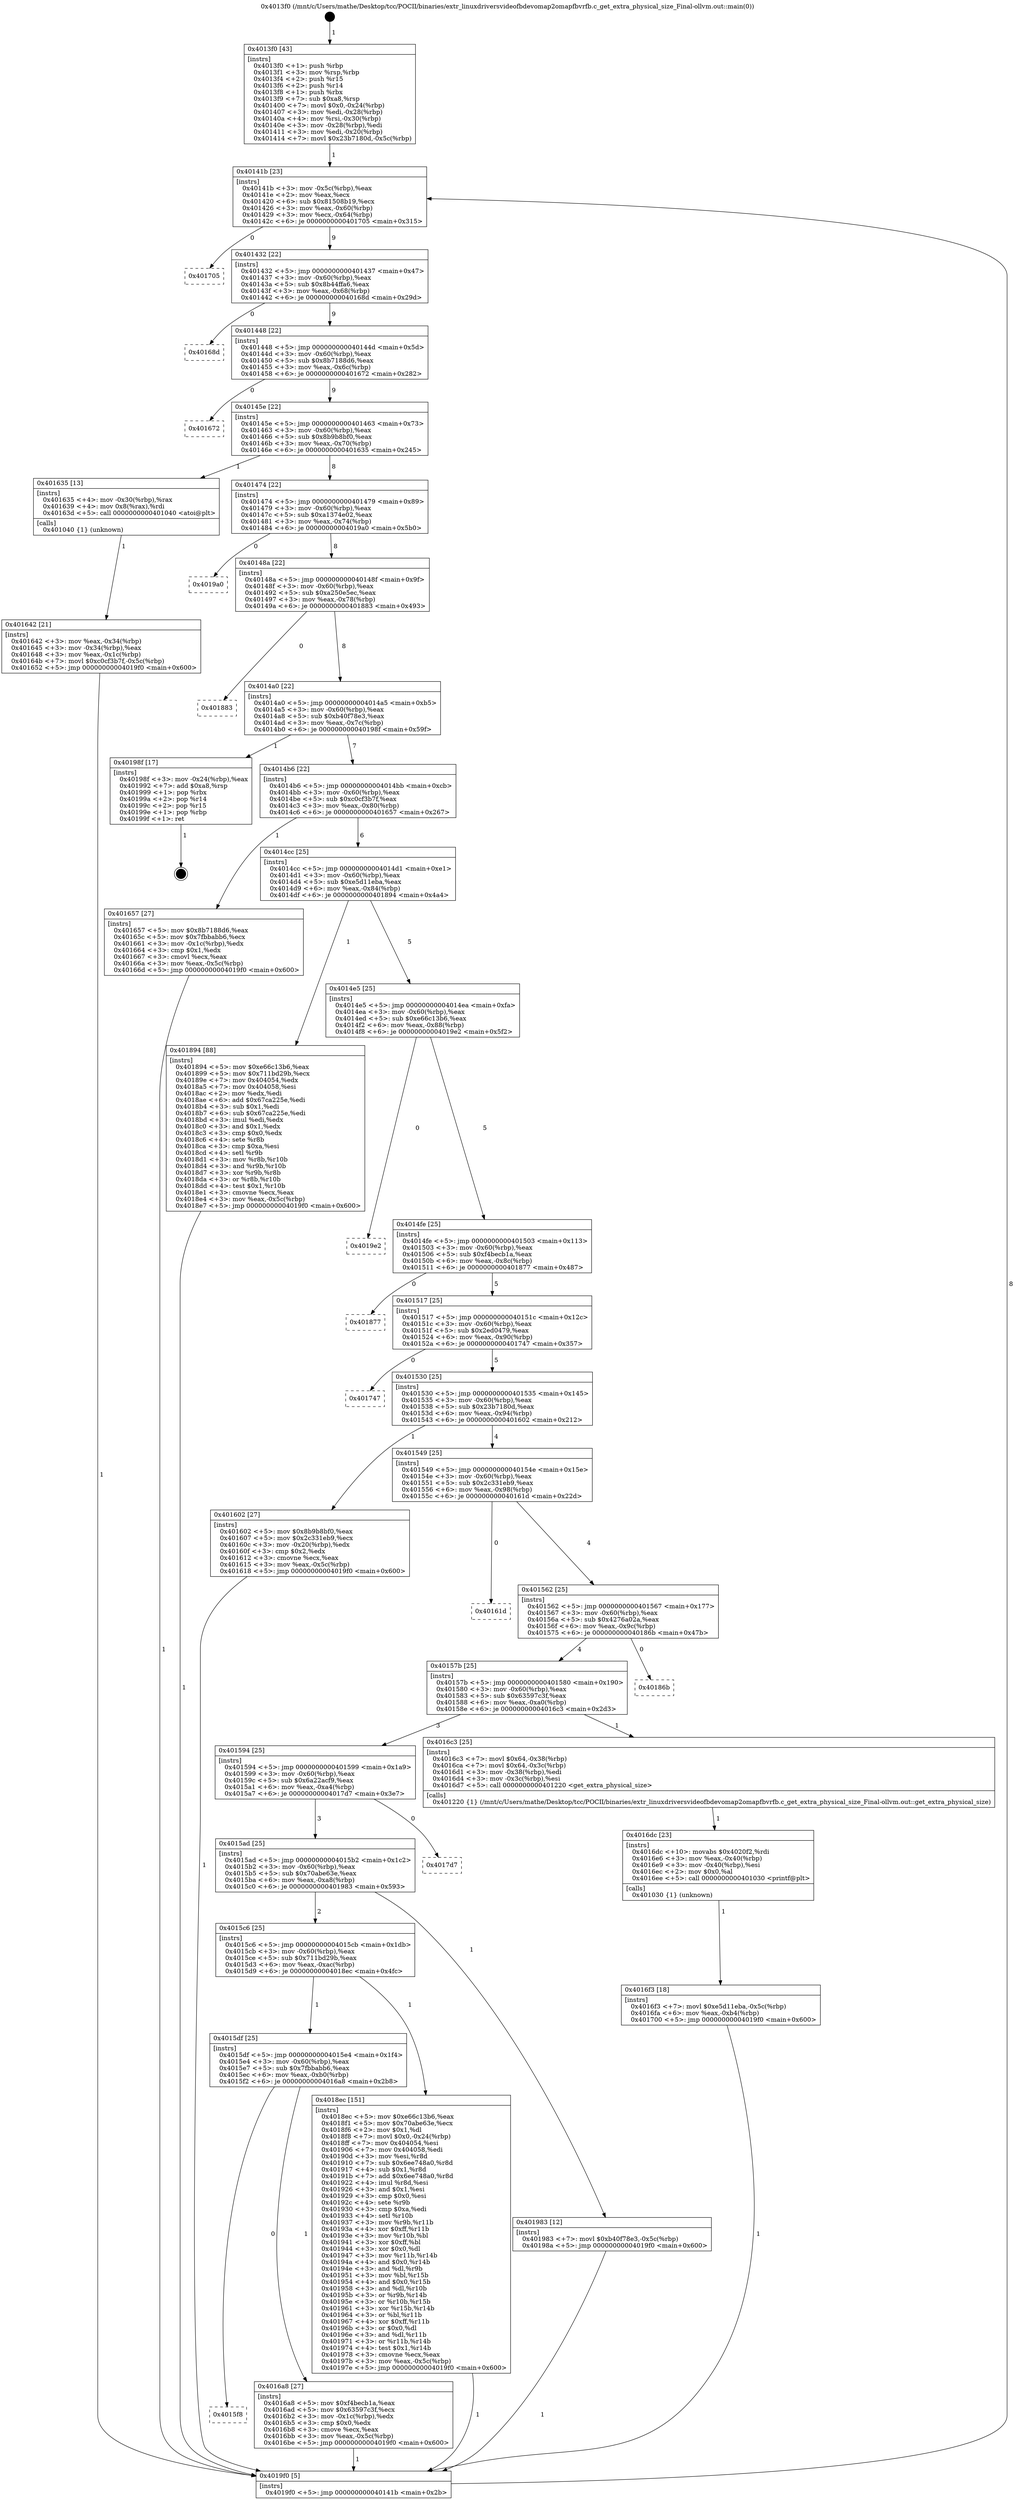 digraph "0x4013f0" {
  label = "0x4013f0 (/mnt/c/Users/mathe/Desktop/tcc/POCII/binaries/extr_linuxdriversvideofbdevomap2omapfbvrfb.c_get_extra_physical_size_Final-ollvm.out::main(0))"
  labelloc = "t"
  node[shape=record]

  Entry [label="",width=0.3,height=0.3,shape=circle,fillcolor=black,style=filled]
  "0x40141b" [label="{
     0x40141b [23]\l
     | [instrs]\l
     &nbsp;&nbsp;0x40141b \<+3\>: mov -0x5c(%rbp),%eax\l
     &nbsp;&nbsp;0x40141e \<+2\>: mov %eax,%ecx\l
     &nbsp;&nbsp;0x401420 \<+6\>: sub $0x81508b19,%ecx\l
     &nbsp;&nbsp;0x401426 \<+3\>: mov %eax,-0x60(%rbp)\l
     &nbsp;&nbsp;0x401429 \<+3\>: mov %ecx,-0x64(%rbp)\l
     &nbsp;&nbsp;0x40142c \<+6\>: je 0000000000401705 \<main+0x315\>\l
  }"]
  "0x401705" [label="{
     0x401705\l
  }", style=dashed]
  "0x401432" [label="{
     0x401432 [22]\l
     | [instrs]\l
     &nbsp;&nbsp;0x401432 \<+5\>: jmp 0000000000401437 \<main+0x47\>\l
     &nbsp;&nbsp;0x401437 \<+3\>: mov -0x60(%rbp),%eax\l
     &nbsp;&nbsp;0x40143a \<+5\>: sub $0x8b44ffa6,%eax\l
     &nbsp;&nbsp;0x40143f \<+3\>: mov %eax,-0x68(%rbp)\l
     &nbsp;&nbsp;0x401442 \<+6\>: je 000000000040168d \<main+0x29d\>\l
  }"]
  Exit [label="",width=0.3,height=0.3,shape=circle,fillcolor=black,style=filled,peripheries=2]
  "0x40168d" [label="{
     0x40168d\l
  }", style=dashed]
  "0x401448" [label="{
     0x401448 [22]\l
     | [instrs]\l
     &nbsp;&nbsp;0x401448 \<+5\>: jmp 000000000040144d \<main+0x5d\>\l
     &nbsp;&nbsp;0x40144d \<+3\>: mov -0x60(%rbp),%eax\l
     &nbsp;&nbsp;0x401450 \<+5\>: sub $0x8b7188d6,%eax\l
     &nbsp;&nbsp;0x401455 \<+3\>: mov %eax,-0x6c(%rbp)\l
     &nbsp;&nbsp;0x401458 \<+6\>: je 0000000000401672 \<main+0x282\>\l
  }"]
  "0x4016f3" [label="{
     0x4016f3 [18]\l
     | [instrs]\l
     &nbsp;&nbsp;0x4016f3 \<+7\>: movl $0xe5d11eba,-0x5c(%rbp)\l
     &nbsp;&nbsp;0x4016fa \<+6\>: mov %eax,-0xb4(%rbp)\l
     &nbsp;&nbsp;0x401700 \<+5\>: jmp 00000000004019f0 \<main+0x600\>\l
  }"]
  "0x401672" [label="{
     0x401672\l
  }", style=dashed]
  "0x40145e" [label="{
     0x40145e [22]\l
     | [instrs]\l
     &nbsp;&nbsp;0x40145e \<+5\>: jmp 0000000000401463 \<main+0x73\>\l
     &nbsp;&nbsp;0x401463 \<+3\>: mov -0x60(%rbp),%eax\l
     &nbsp;&nbsp;0x401466 \<+5\>: sub $0x8b9b8bf0,%eax\l
     &nbsp;&nbsp;0x40146b \<+3\>: mov %eax,-0x70(%rbp)\l
     &nbsp;&nbsp;0x40146e \<+6\>: je 0000000000401635 \<main+0x245\>\l
  }"]
  "0x4016dc" [label="{
     0x4016dc [23]\l
     | [instrs]\l
     &nbsp;&nbsp;0x4016dc \<+10\>: movabs $0x4020f2,%rdi\l
     &nbsp;&nbsp;0x4016e6 \<+3\>: mov %eax,-0x40(%rbp)\l
     &nbsp;&nbsp;0x4016e9 \<+3\>: mov -0x40(%rbp),%esi\l
     &nbsp;&nbsp;0x4016ec \<+2\>: mov $0x0,%al\l
     &nbsp;&nbsp;0x4016ee \<+5\>: call 0000000000401030 \<printf@plt\>\l
     | [calls]\l
     &nbsp;&nbsp;0x401030 \{1\} (unknown)\l
  }"]
  "0x401635" [label="{
     0x401635 [13]\l
     | [instrs]\l
     &nbsp;&nbsp;0x401635 \<+4\>: mov -0x30(%rbp),%rax\l
     &nbsp;&nbsp;0x401639 \<+4\>: mov 0x8(%rax),%rdi\l
     &nbsp;&nbsp;0x40163d \<+5\>: call 0000000000401040 \<atoi@plt\>\l
     | [calls]\l
     &nbsp;&nbsp;0x401040 \{1\} (unknown)\l
  }"]
  "0x401474" [label="{
     0x401474 [22]\l
     | [instrs]\l
     &nbsp;&nbsp;0x401474 \<+5\>: jmp 0000000000401479 \<main+0x89\>\l
     &nbsp;&nbsp;0x401479 \<+3\>: mov -0x60(%rbp),%eax\l
     &nbsp;&nbsp;0x40147c \<+5\>: sub $0xa1374e02,%eax\l
     &nbsp;&nbsp;0x401481 \<+3\>: mov %eax,-0x74(%rbp)\l
     &nbsp;&nbsp;0x401484 \<+6\>: je 00000000004019a0 \<main+0x5b0\>\l
  }"]
  "0x4015f8" [label="{
     0x4015f8\l
  }", style=dashed]
  "0x4019a0" [label="{
     0x4019a0\l
  }", style=dashed]
  "0x40148a" [label="{
     0x40148a [22]\l
     | [instrs]\l
     &nbsp;&nbsp;0x40148a \<+5\>: jmp 000000000040148f \<main+0x9f\>\l
     &nbsp;&nbsp;0x40148f \<+3\>: mov -0x60(%rbp),%eax\l
     &nbsp;&nbsp;0x401492 \<+5\>: sub $0xa250e5ec,%eax\l
     &nbsp;&nbsp;0x401497 \<+3\>: mov %eax,-0x78(%rbp)\l
     &nbsp;&nbsp;0x40149a \<+6\>: je 0000000000401883 \<main+0x493\>\l
  }"]
  "0x4016a8" [label="{
     0x4016a8 [27]\l
     | [instrs]\l
     &nbsp;&nbsp;0x4016a8 \<+5\>: mov $0xf4becb1a,%eax\l
     &nbsp;&nbsp;0x4016ad \<+5\>: mov $0x63597c3f,%ecx\l
     &nbsp;&nbsp;0x4016b2 \<+3\>: mov -0x1c(%rbp),%edx\l
     &nbsp;&nbsp;0x4016b5 \<+3\>: cmp $0x0,%edx\l
     &nbsp;&nbsp;0x4016b8 \<+3\>: cmove %ecx,%eax\l
     &nbsp;&nbsp;0x4016bb \<+3\>: mov %eax,-0x5c(%rbp)\l
     &nbsp;&nbsp;0x4016be \<+5\>: jmp 00000000004019f0 \<main+0x600\>\l
  }"]
  "0x401883" [label="{
     0x401883\l
  }", style=dashed]
  "0x4014a0" [label="{
     0x4014a0 [22]\l
     | [instrs]\l
     &nbsp;&nbsp;0x4014a0 \<+5\>: jmp 00000000004014a5 \<main+0xb5\>\l
     &nbsp;&nbsp;0x4014a5 \<+3\>: mov -0x60(%rbp),%eax\l
     &nbsp;&nbsp;0x4014a8 \<+5\>: sub $0xb40f78e3,%eax\l
     &nbsp;&nbsp;0x4014ad \<+3\>: mov %eax,-0x7c(%rbp)\l
     &nbsp;&nbsp;0x4014b0 \<+6\>: je 000000000040198f \<main+0x59f\>\l
  }"]
  "0x4015df" [label="{
     0x4015df [25]\l
     | [instrs]\l
     &nbsp;&nbsp;0x4015df \<+5\>: jmp 00000000004015e4 \<main+0x1f4\>\l
     &nbsp;&nbsp;0x4015e4 \<+3\>: mov -0x60(%rbp),%eax\l
     &nbsp;&nbsp;0x4015e7 \<+5\>: sub $0x7fbbabb6,%eax\l
     &nbsp;&nbsp;0x4015ec \<+6\>: mov %eax,-0xb0(%rbp)\l
     &nbsp;&nbsp;0x4015f2 \<+6\>: je 00000000004016a8 \<main+0x2b8\>\l
  }"]
  "0x40198f" [label="{
     0x40198f [17]\l
     | [instrs]\l
     &nbsp;&nbsp;0x40198f \<+3\>: mov -0x24(%rbp),%eax\l
     &nbsp;&nbsp;0x401992 \<+7\>: add $0xa8,%rsp\l
     &nbsp;&nbsp;0x401999 \<+1\>: pop %rbx\l
     &nbsp;&nbsp;0x40199a \<+2\>: pop %r14\l
     &nbsp;&nbsp;0x40199c \<+2\>: pop %r15\l
     &nbsp;&nbsp;0x40199e \<+1\>: pop %rbp\l
     &nbsp;&nbsp;0x40199f \<+1\>: ret\l
  }"]
  "0x4014b6" [label="{
     0x4014b6 [22]\l
     | [instrs]\l
     &nbsp;&nbsp;0x4014b6 \<+5\>: jmp 00000000004014bb \<main+0xcb\>\l
     &nbsp;&nbsp;0x4014bb \<+3\>: mov -0x60(%rbp),%eax\l
     &nbsp;&nbsp;0x4014be \<+5\>: sub $0xc0cf3b7f,%eax\l
     &nbsp;&nbsp;0x4014c3 \<+3\>: mov %eax,-0x80(%rbp)\l
     &nbsp;&nbsp;0x4014c6 \<+6\>: je 0000000000401657 \<main+0x267\>\l
  }"]
  "0x4018ec" [label="{
     0x4018ec [151]\l
     | [instrs]\l
     &nbsp;&nbsp;0x4018ec \<+5\>: mov $0xe66c13b6,%eax\l
     &nbsp;&nbsp;0x4018f1 \<+5\>: mov $0x70abe63e,%ecx\l
     &nbsp;&nbsp;0x4018f6 \<+2\>: mov $0x1,%dl\l
     &nbsp;&nbsp;0x4018f8 \<+7\>: movl $0x0,-0x24(%rbp)\l
     &nbsp;&nbsp;0x4018ff \<+7\>: mov 0x404054,%esi\l
     &nbsp;&nbsp;0x401906 \<+7\>: mov 0x404058,%edi\l
     &nbsp;&nbsp;0x40190d \<+3\>: mov %esi,%r8d\l
     &nbsp;&nbsp;0x401910 \<+7\>: sub $0x6ee748a0,%r8d\l
     &nbsp;&nbsp;0x401917 \<+4\>: sub $0x1,%r8d\l
     &nbsp;&nbsp;0x40191b \<+7\>: add $0x6ee748a0,%r8d\l
     &nbsp;&nbsp;0x401922 \<+4\>: imul %r8d,%esi\l
     &nbsp;&nbsp;0x401926 \<+3\>: and $0x1,%esi\l
     &nbsp;&nbsp;0x401929 \<+3\>: cmp $0x0,%esi\l
     &nbsp;&nbsp;0x40192c \<+4\>: sete %r9b\l
     &nbsp;&nbsp;0x401930 \<+3\>: cmp $0xa,%edi\l
     &nbsp;&nbsp;0x401933 \<+4\>: setl %r10b\l
     &nbsp;&nbsp;0x401937 \<+3\>: mov %r9b,%r11b\l
     &nbsp;&nbsp;0x40193a \<+4\>: xor $0xff,%r11b\l
     &nbsp;&nbsp;0x40193e \<+3\>: mov %r10b,%bl\l
     &nbsp;&nbsp;0x401941 \<+3\>: xor $0xff,%bl\l
     &nbsp;&nbsp;0x401944 \<+3\>: xor $0x0,%dl\l
     &nbsp;&nbsp;0x401947 \<+3\>: mov %r11b,%r14b\l
     &nbsp;&nbsp;0x40194a \<+4\>: and $0x0,%r14b\l
     &nbsp;&nbsp;0x40194e \<+3\>: and %dl,%r9b\l
     &nbsp;&nbsp;0x401951 \<+3\>: mov %bl,%r15b\l
     &nbsp;&nbsp;0x401954 \<+4\>: and $0x0,%r15b\l
     &nbsp;&nbsp;0x401958 \<+3\>: and %dl,%r10b\l
     &nbsp;&nbsp;0x40195b \<+3\>: or %r9b,%r14b\l
     &nbsp;&nbsp;0x40195e \<+3\>: or %r10b,%r15b\l
     &nbsp;&nbsp;0x401961 \<+3\>: xor %r15b,%r14b\l
     &nbsp;&nbsp;0x401964 \<+3\>: or %bl,%r11b\l
     &nbsp;&nbsp;0x401967 \<+4\>: xor $0xff,%r11b\l
     &nbsp;&nbsp;0x40196b \<+3\>: or $0x0,%dl\l
     &nbsp;&nbsp;0x40196e \<+3\>: and %dl,%r11b\l
     &nbsp;&nbsp;0x401971 \<+3\>: or %r11b,%r14b\l
     &nbsp;&nbsp;0x401974 \<+4\>: test $0x1,%r14b\l
     &nbsp;&nbsp;0x401978 \<+3\>: cmovne %ecx,%eax\l
     &nbsp;&nbsp;0x40197b \<+3\>: mov %eax,-0x5c(%rbp)\l
     &nbsp;&nbsp;0x40197e \<+5\>: jmp 00000000004019f0 \<main+0x600\>\l
  }"]
  "0x401657" [label="{
     0x401657 [27]\l
     | [instrs]\l
     &nbsp;&nbsp;0x401657 \<+5\>: mov $0x8b7188d6,%eax\l
     &nbsp;&nbsp;0x40165c \<+5\>: mov $0x7fbbabb6,%ecx\l
     &nbsp;&nbsp;0x401661 \<+3\>: mov -0x1c(%rbp),%edx\l
     &nbsp;&nbsp;0x401664 \<+3\>: cmp $0x1,%edx\l
     &nbsp;&nbsp;0x401667 \<+3\>: cmovl %ecx,%eax\l
     &nbsp;&nbsp;0x40166a \<+3\>: mov %eax,-0x5c(%rbp)\l
     &nbsp;&nbsp;0x40166d \<+5\>: jmp 00000000004019f0 \<main+0x600\>\l
  }"]
  "0x4014cc" [label="{
     0x4014cc [25]\l
     | [instrs]\l
     &nbsp;&nbsp;0x4014cc \<+5\>: jmp 00000000004014d1 \<main+0xe1\>\l
     &nbsp;&nbsp;0x4014d1 \<+3\>: mov -0x60(%rbp),%eax\l
     &nbsp;&nbsp;0x4014d4 \<+5\>: sub $0xe5d11eba,%eax\l
     &nbsp;&nbsp;0x4014d9 \<+6\>: mov %eax,-0x84(%rbp)\l
     &nbsp;&nbsp;0x4014df \<+6\>: je 0000000000401894 \<main+0x4a4\>\l
  }"]
  "0x4015c6" [label="{
     0x4015c6 [25]\l
     | [instrs]\l
     &nbsp;&nbsp;0x4015c6 \<+5\>: jmp 00000000004015cb \<main+0x1db\>\l
     &nbsp;&nbsp;0x4015cb \<+3\>: mov -0x60(%rbp),%eax\l
     &nbsp;&nbsp;0x4015ce \<+5\>: sub $0x711bd29b,%eax\l
     &nbsp;&nbsp;0x4015d3 \<+6\>: mov %eax,-0xac(%rbp)\l
     &nbsp;&nbsp;0x4015d9 \<+6\>: je 00000000004018ec \<main+0x4fc\>\l
  }"]
  "0x401894" [label="{
     0x401894 [88]\l
     | [instrs]\l
     &nbsp;&nbsp;0x401894 \<+5\>: mov $0xe66c13b6,%eax\l
     &nbsp;&nbsp;0x401899 \<+5\>: mov $0x711bd29b,%ecx\l
     &nbsp;&nbsp;0x40189e \<+7\>: mov 0x404054,%edx\l
     &nbsp;&nbsp;0x4018a5 \<+7\>: mov 0x404058,%esi\l
     &nbsp;&nbsp;0x4018ac \<+2\>: mov %edx,%edi\l
     &nbsp;&nbsp;0x4018ae \<+6\>: add $0x67ca225e,%edi\l
     &nbsp;&nbsp;0x4018b4 \<+3\>: sub $0x1,%edi\l
     &nbsp;&nbsp;0x4018b7 \<+6\>: sub $0x67ca225e,%edi\l
     &nbsp;&nbsp;0x4018bd \<+3\>: imul %edi,%edx\l
     &nbsp;&nbsp;0x4018c0 \<+3\>: and $0x1,%edx\l
     &nbsp;&nbsp;0x4018c3 \<+3\>: cmp $0x0,%edx\l
     &nbsp;&nbsp;0x4018c6 \<+4\>: sete %r8b\l
     &nbsp;&nbsp;0x4018ca \<+3\>: cmp $0xa,%esi\l
     &nbsp;&nbsp;0x4018cd \<+4\>: setl %r9b\l
     &nbsp;&nbsp;0x4018d1 \<+3\>: mov %r8b,%r10b\l
     &nbsp;&nbsp;0x4018d4 \<+3\>: and %r9b,%r10b\l
     &nbsp;&nbsp;0x4018d7 \<+3\>: xor %r9b,%r8b\l
     &nbsp;&nbsp;0x4018da \<+3\>: or %r8b,%r10b\l
     &nbsp;&nbsp;0x4018dd \<+4\>: test $0x1,%r10b\l
     &nbsp;&nbsp;0x4018e1 \<+3\>: cmovne %ecx,%eax\l
     &nbsp;&nbsp;0x4018e4 \<+3\>: mov %eax,-0x5c(%rbp)\l
     &nbsp;&nbsp;0x4018e7 \<+5\>: jmp 00000000004019f0 \<main+0x600\>\l
  }"]
  "0x4014e5" [label="{
     0x4014e5 [25]\l
     | [instrs]\l
     &nbsp;&nbsp;0x4014e5 \<+5\>: jmp 00000000004014ea \<main+0xfa\>\l
     &nbsp;&nbsp;0x4014ea \<+3\>: mov -0x60(%rbp),%eax\l
     &nbsp;&nbsp;0x4014ed \<+5\>: sub $0xe66c13b6,%eax\l
     &nbsp;&nbsp;0x4014f2 \<+6\>: mov %eax,-0x88(%rbp)\l
     &nbsp;&nbsp;0x4014f8 \<+6\>: je 00000000004019e2 \<main+0x5f2\>\l
  }"]
  "0x401983" [label="{
     0x401983 [12]\l
     | [instrs]\l
     &nbsp;&nbsp;0x401983 \<+7\>: movl $0xb40f78e3,-0x5c(%rbp)\l
     &nbsp;&nbsp;0x40198a \<+5\>: jmp 00000000004019f0 \<main+0x600\>\l
  }"]
  "0x4019e2" [label="{
     0x4019e2\l
  }", style=dashed]
  "0x4014fe" [label="{
     0x4014fe [25]\l
     | [instrs]\l
     &nbsp;&nbsp;0x4014fe \<+5\>: jmp 0000000000401503 \<main+0x113\>\l
     &nbsp;&nbsp;0x401503 \<+3\>: mov -0x60(%rbp),%eax\l
     &nbsp;&nbsp;0x401506 \<+5\>: sub $0xf4becb1a,%eax\l
     &nbsp;&nbsp;0x40150b \<+6\>: mov %eax,-0x8c(%rbp)\l
     &nbsp;&nbsp;0x401511 \<+6\>: je 0000000000401877 \<main+0x487\>\l
  }"]
  "0x4015ad" [label="{
     0x4015ad [25]\l
     | [instrs]\l
     &nbsp;&nbsp;0x4015ad \<+5\>: jmp 00000000004015b2 \<main+0x1c2\>\l
     &nbsp;&nbsp;0x4015b2 \<+3\>: mov -0x60(%rbp),%eax\l
     &nbsp;&nbsp;0x4015b5 \<+5\>: sub $0x70abe63e,%eax\l
     &nbsp;&nbsp;0x4015ba \<+6\>: mov %eax,-0xa8(%rbp)\l
     &nbsp;&nbsp;0x4015c0 \<+6\>: je 0000000000401983 \<main+0x593\>\l
  }"]
  "0x401877" [label="{
     0x401877\l
  }", style=dashed]
  "0x401517" [label="{
     0x401517 [25]\l
     | [instrs]\l
     &nbsp;&nbsp;0x401517 \<+5\>: jmp 000000000040151c \<main+0x12c\>\l
     &nbsp;&nbsp;0x40151c \<+3\>: mov -0x60(%rbp),%eax\l
     &nbsp;&nbsp;0x40151f \<+5\>: sub $0x2ed0479,%eax\l
     &nbsp;&nbsp;0x401524 \<+6\>: mov %eax,-0x90(%rbp)\l
     &nbsp;&nbsp;0x40152a \<+6\>: je 0000000000401747 \<main+0x357\>\l
  }"]
  "0x4017d7" [label="{
     0x4017d7\l
  }", style=dashed]
  "0x401747" [label="{
     0x401747\l
  }", style=dashed]
  "0x401530" [label="{
     0x401530 [25]\l
     | [instrs]\l
     &nbsp;&nbsp;0x401530 \<+5\>: jmp 0000000000401535 \<main+0x145\>\l
     &nbsp;&nbsp;0x401535 \<+3\>: mov -0x60(%rbp),%eax\l
     &nbsp;&nbsp;0x401538 \<+5\>: sub $0x23b7180d,%eax\l
     &nbsp;&nbsp;0x40153d \<+6\>: mov %eax,-0x94(%rbp)\l
     &nbsp;&nbsp;0x401543 \<+6\>: je 0000000000401602 \<main+0x212\>\l
  }"]
  "0x401594" [label="{
     0x401594 [25]\l
     | [instrs]\l
     &nbsp;&nbsp;0x401594 \<+5\>: jmp 0000000000401599 \<main+0x1a9\>\l
     &nbsp;&nbsp;0x401599 \<+3\>: mov -0x60(%rbp),%eax\l
     &nbsp;&nbsp;0x40159c \<+5\>: sub $0x6a22acf9,%eax\l
     &nbsp;&nbsp;0x4015a1 \<+6\>: mov %eax,-0xa4(%rbp)\l
     &nbsp;&nbsp;0x4015a7 \<+6\>: je 00000000004017d7 \<main+0x3e7\>\l
  }"]
  "0x401602" [label="{
     0x401602 [27]\l
     | [instrs]\l
     &nbsp;&nbsp;0x401602 \<+5\>: mov $0x8b9b8bf0,%eax\l
     &nbsp;&nbsp;0x401607 \<+5\>: mov $0x2c331eb9,%ecx\l
     &nbsp;&nbsp;0x40160c \<+3\>: mov -0x20(%rbp),%edx\l
     &nbsp;&nbsp;0x40160f \<+3\>: cmp $0x2,%edx\l
     &nbsp;&nbsp;0x401612 \<+3\>: cmovne %ecx,%eax\l
     &nbsp;&nbsp;0x401615 \<+3\>: mov %eax,-0x5c(%rbp)\l
     &nbsp;&nbsp;0x401618 \<+5\>: jmp 00000000004019f0 \<main+0x600\>\l
  }"]
  "0x401549" [label="{
     0x401549 [25]\l
     | [instrs]\l
     &nbsp;&nbsp;0x401549 \<+5\>: jmp 000000000040154e \<main+0x15e\>\l
     &nbsp;&nbsp;0x40154e \<+3\>: mov -0x60(%rbp),%eax\l
     &nbsp;&nbsp;0x401551 \<+5\>: sub $0x2c331eb9,%eax\l
     &nbsp;&nbsp;0x401556 \<+6\>: mov %eax,-0x98(%rbp)\l
     &nbsp;&nbsp;0x40155c \<+6\>: je 000000000040161d \<main+0x22d\>\l
  }"]
  "0x4019f0" [label="{
     0x4019f0 [5]\l
     | [instrs]\l
     &nbsp;&nbsp;0x4019f0 \<+5\>: jmp 000000000040141b \<main+0x2b\>\l
  }"]
  "0x4013f0" [label="{
     0x4013f0 [43]\l
     | [instrs]\l
     &nbsp;&nbsp;0x4013f0 \<+1\>: push %rbp\l
     &nbsp;&nbsp;0x4013f1 \<+3\>: mov %rsp,%rbp\l
     &nbsp;&nbsp;0x4013f4 \<+2\>: push %r15\l
     &nbsp;&nbsp;0x4013f6 \<+2\>: push %r14\l
     &nbsp;&nbsp;0x4013f8 \<+1\>: push %rbx\l
     &nbsp;&nbsp;0x4013f9 \<+7\>: sub $0xa8,%rsp\l
     &nbsp;&nbsp;0x401400 \<+7\>: movl $0x0,-0x24(%rbp)\l
     &nbsp;&nbsp;0x401407 \<+3\>: mov %edi,-0x28(%rbp)\l
     &nbsp;&nbsp;0x40140a \<+4\>: mov %rsi,-0x30(%rbp)\l
     &nbsp;&nbsp;0x40140e \<+3\>: mov -0x28(%rbp),%edi\l
     &nbsp;&nbsp;0x401411 \<+3\>: mov %edi,-0x20(%rbp)\l
     &nbsp;&nbsp;0x401414 \<+7\>: movl $0x23b7180d,-0x5c(%rbp)\l
  }"]
  "0x401642" [label="{
     0x401642 [21]\l
     | [instrs]\l
     &nbsp;&nbsp;0x401642 \<+3\>: mov %eax,-0x34(%rbp)\l
     &nbsp;&nbsp;0x401645 \<+3\>: mov -0x34(%rbp),%eax\l
     &nbsp;&nbsp;0x401648 \<+3\>: mov %eax,-0x1c(%rbp)\l
     &nbsp;&nbsp;0x40164b \<+7\>: movl $0xc0cf3b7f,-0x5c(%rbp)\l
     &nbsp;&nbsp;0x401652 \<+5\>: jmp 00000000004019f0 \<main+0x600\>\l
  }"]
  "0x4016c3" [label="{
     0x4016c3 [25]\l
     | [instrs]\l
     &nbsp;&nbsp;0x4016c3 \<+7\>: movl $0x64,-0x38(%rbp)\l
     &nbsp;&nbsp;0x4016ca \<+7\>: movl $0x64,-0x3c(%rbp)\l
     &nbsp;&nbsp;0x4016d1 \<+3\>: mov -0x38(%rbp),%edi\l
     &nbsp;&nbsp;0x4016d4 \<+3\>: mov -0x3c(%rbp),%esi\l
     &nbsp;&nbsp;0x4016d7 \<+5\>: call 0000000000401220 \<get_extra_physical_size\>\l
     | [calls]\l
     &nbsp;&nbsp;0x401220 \{1\} (/mnt/c/Users/mathe/Desktop/tcc/POCII/binaries/extr_linuxdriversvideofbdevomap2omapfbvrfb.c_get_extra_physical_size_Final-ollvm.out::get_extra_physical_size)\l
  }"]
  "0x40161d" [label="{
     0x40161d\l
  }", style=dashed]
  "0x401562" [label="{
     0x401562 [25]\l
     | [instrs]\l
     &nbsp;&nbsp;0x401562 \<+5\>: jmp 0000000000401567 \<main+0x177\>\l
     &nbsp;&nbsp;0x401567 \<+3\>: mov -0x60(%rbp),%eax\l
     &nbsp;&nbsp;0x40156a \<+5\>: sub $0x4276a02a,%eax\l
     &nbsp;&nbsp;0x40156f \<+6\>: mov %eax,-0x9c(%rbp)\l
     &nbsp;&nbsp;0x401575 \<+6\>: je 000000000040186b \<main+0x47b\>\l
  }"]
  "0x40157b" [label="{
     0x40157b [25]\l
     | [instrs]\l
     &nbsp;&nbsp;0x40157b \<+5\>: jmp 0000000000401580 \<main+0x190\>\l
     &nbsp;&nbsp;0x401580 \<+3\>: mov -0x60(%rbp),%eax\l
     &nbsp;&nbsp;0x401583 \<+5\>: sub $0x63597c3f,%eax\l
     &nbsp;&nbsp;0x401588 \<+6\>: mov %eax,-0xa0(%rbp)\l
     &nbsp;&nbsp;0x40158e \<+6\>: je 00000000004016c3 \<main+0x2d3\>\l
  }"]
  "0x40186b" [label="{
     0x40186b\l
  }", style=dashed]
  Entry -> "0x4013f0" [label=" 1"]
  "0x40141b" -> "0x401705" [label=" 0"]
  "0x40141b" -> "0x401432" [label=" 9"]
  "0x40198f" -> Exit [label=" 1"]
  "0x401432" -> "0x40168d" [label=" 0"]
  "0x401432" -> "0x401448" [label=" 9"]
  "0x401983" -> "0x4019f0" [label=" 1"]
  "0x401448" -> "0x401672" [label=" 0"]
  "0x401448" -> "0x40145e" [label=" 9"]
  "0x4018ec" -> "0x4019f0" [label=" 1"]
  "0x40145e" -> "0x401635" [label=" 1"]
  "0x40145e" -> "0x401474" [label=" 8"]
  "0x401894" -> "0x4019f0" [label=" 1"]
  "0x401474" -> "0x4019a0" [label=" 0"]
  "0x401474" -> "0x40148a" [label=" 8"]
  "0x4016f3" -> "0x4019f0" [label=" 1"]
  "0x40148a" -> "0x401883" [label=" 0"]
  "0x40148a" -> "0x4014a0" [label=" 8"]
  "0x4016dc" -> "0x4016f3" [label=" 1"]
  "0x4014a0" -> "0x40198f" [label=" 1"]
  "0x4014a0" -> "0x4014b6" [label=" 7"]
  "0x4016a8" -> "0x4019f0" [label=" 1"]
  "0x4014b6" -> "0x401657" [label=" 1"]
  "0x4014b6" -> "0x4014cc" [label=" 6"]
  "0x4015df" -> "0x4015f8" [label=" 0"]
  "0x4014cc" -> "0x401894" [label=" 1"]
  "0x4014cc" -> "0x4014e5" [label=" 5"]
  "0x4016c3" -> "0x4016dc" [label=" 1"]
  "0x4014e5" -> "0x4019e2" [label=" 0"]
  "0x4014e5" -> "0x4014fe" [label=" 5"]
  "0x4015c6" -> "0x4015df" [label=" 1"]
  "0x4014fe" -> "0x401877" [label=" 0"]
  "0x4014fe" -> "0x401517" [label=" 5"]
  "0x4015df" -> "0x4016a8" [label=" 1"]
  "0x401517" -> "0x401747" [label=" 0"]
  "0x401517" -> "0x401530" [label=" 5"]
  "0x4015ad" -> "0x4015c6" [label=" 2"]
  "0x401530" -> "0x401602" [label=" 1"]
  "0x401530" -> "0x401549" [label=" 4"]
  "0x401602" -> "0x4019f0" [label=" 1"]
  "0x4013f0" -> "0x40141b" [label=" 1"]
  "0x4019f0" -> "0x40141b" [label=" 8"]
  "0x401635" -> "0x401642" [label=" 1"]
  "0x401642" -> "0x4019f0" [label=" 1"]
  "0x401657" -> "0x4019f0" [label=" 1"]
  "0x4015c6" -> "0x4018ec" [label=" 1"]
  "0x401549" -> "0x40161d" [label=" 0"]
  "0x401549" -> "0x401562" [label=" 4"]
  "0x401594" -> "0x4015ad" [label=" 3"]
  "0x401562" -> "0x40186b" [label=" 0"]
  "0x401562" -> "0x40157b" [label=" 4"]
  "0x401594" -> "0x4017d7" [label=" 0"]
  "0x40157b" -> "0x4016c3" [label=" 1"]
  "0x40157b" -> "0x401594" [label=" 3"]
  "0x4015ad" -> "0x401983" [label=" 1"]
}
